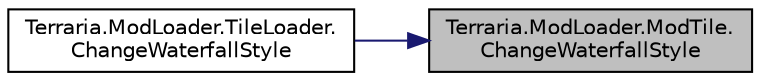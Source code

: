 digraph "Terraria.ModLoader.ModTile.ChangeWaterfallStyle"
{
 // LATEX_PDF_SIZE
  edge [fontname="Helvetica",fontsize="10",labelfontname="Helvetica",labelfontsize="10"];
  node [fontname="Helvetica",fontsize="10",shape=record];
  rankdir="RL";
  Node1 [label="Terraria.ModLoader.ModTile.\lChangeWaterfallStyle",height=0.2,width=0.4,color="black", fillcolor="grey75", style="filled", fontcolor="black",tooltip="Allows you to change the style of waterfall that passes through or over this type of tile."];
  Node1 -> Node2 [dir="back",color="midnightblue",fontsize="10",style="solid",fontname="Helvetica"];
  Node2 [label="Terraria.ModLoader.TileLoader.\lChangeWaterfallStyle",height=0.2,width=0.4,color="black", fillcolor="white", style="filled",URL="$class_terraria_1_1_mod_loader_1_1_tile_loader.html#af44266b613bbf42cae1a3f89267813cc",tooltip=" "];
}
